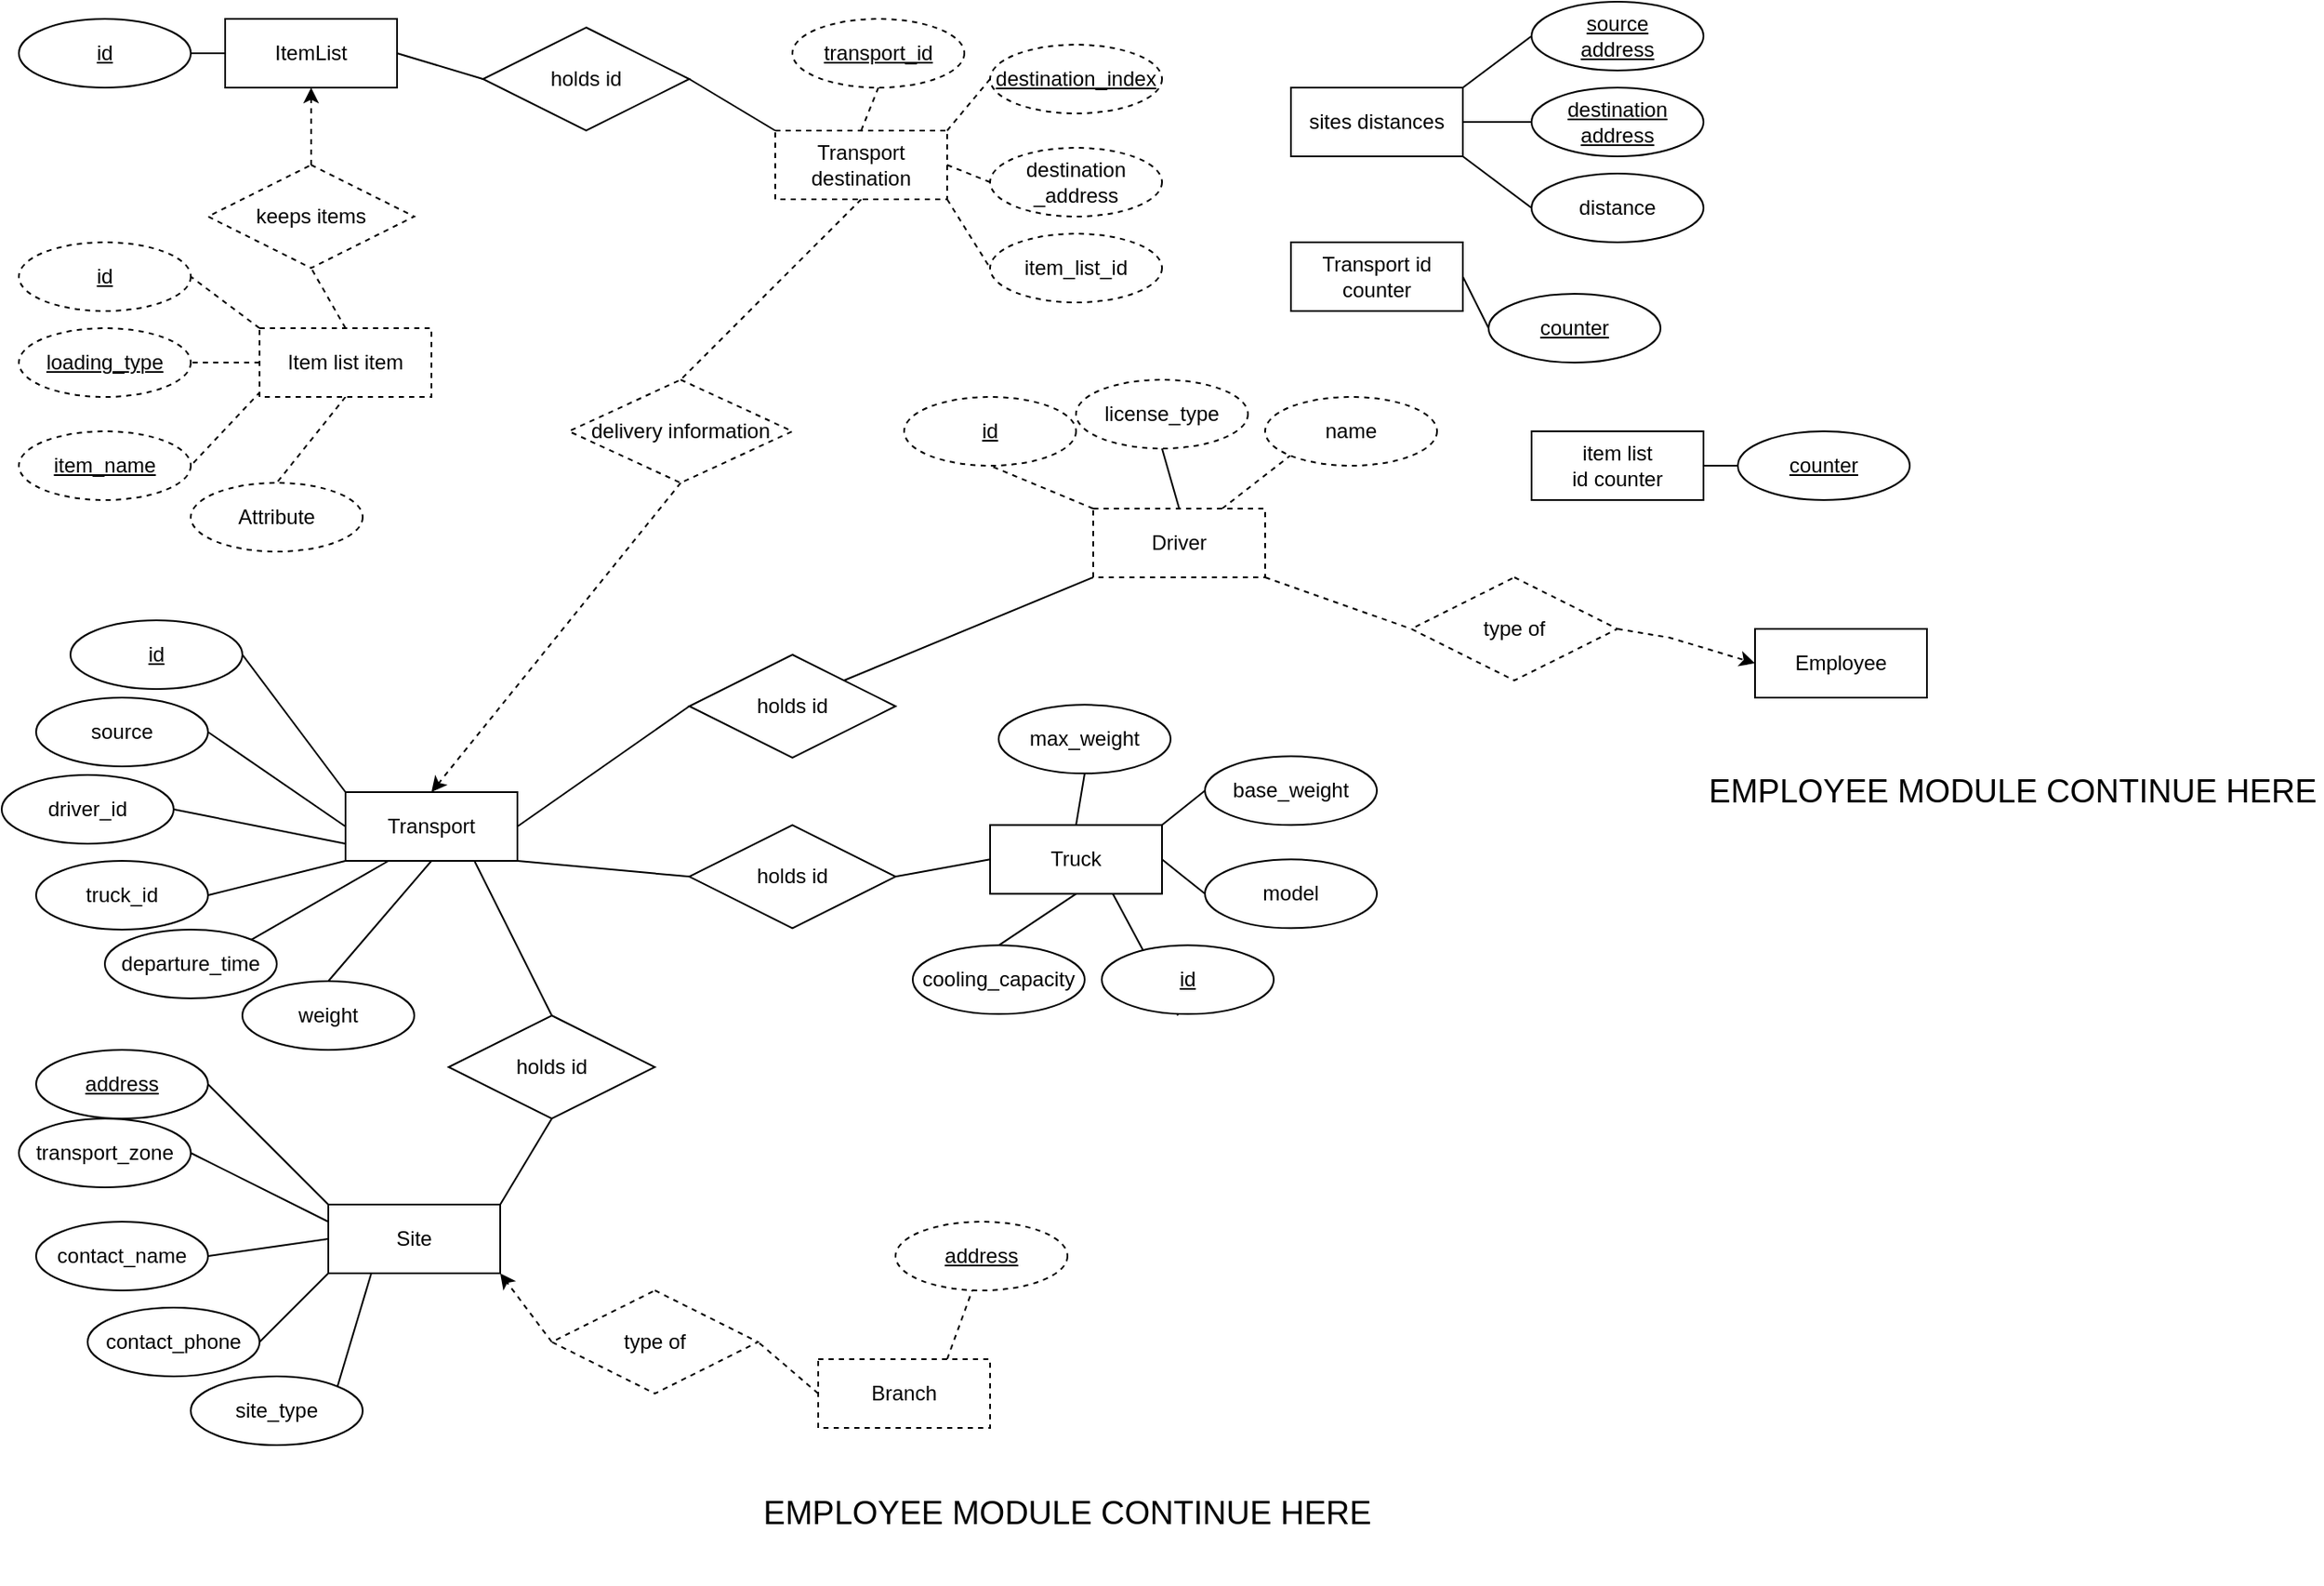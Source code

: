 <mxfile version="21.1.2" type="device">
  <diagram id="R2lEEEUBdFMjLlhIrx00" name="Page-1">
    <mxGraphModel dx="1219" dy="722" grid="1" gridSize="10" guides="1" tooltips="1" connect="1" arrows="1" fold="1" page="1" pageScale="1" pageWidth="850" pageHeight="1100" math="0" shadow="0" extFonts="Permanent Marker^https://fonts.googleapis.com/css?family=Permanent+Marker">
      <root>
        <mxCell id="0" />
        <mxCell id="1" parent="0" />
        <mxCell id="_UK4-lh9YkA2kkaVZ_zC-9" style="rounded=0;orthogonalLoop=1;jettySize=auto;html=1;exitX=0;exitY=0.5;exitDx=0;exitDy=0;entryX=1;entryY=0.5;entryDx=0;entryDy=0;endArrow=none;endFill=0;" edge="1" parent="1" source="_UK4-lh9YkA2kkaVZ_zC-3" target="_UK4-lh9YkA2kkaVZ_zC-17">
          <mxGeometry relative="1" as="geometry">
            <mxPoint x="160" y="740" as="targetPoint" />
          </mxGeometry>
        </mxCell>
        <mxCell id="_UK4-lh9YkA2kkaVZ_zC-10" style="rounded=0;orthogonalLoop=1;jettySize=auto;html=1;exitX=0;exitY=0.25;exitDx=0;exitDy=0;entryX=1;entryY=0.5;entryDx=0;entryDy=0;endArrow=none;endFill=0;" edge="1" parent="1" source="_UK4-lh9YkA2kkaVZ_zC-3" target="_UK4-lh9YkA2kkaVZ_zC-16">
          <mxGeometry relative="1" as="geometry">
            <mxPoint x="120" y="700" as="targetPoint" />
          </mxGeometry>
        </mxCell>
        <mxCell id="_UK4-lh9YkA2kkaVZ_zC-11" style="rounded=0;orthogonalLoop=1;jettySize=auto;html=1;exitX=0;exitY=0;exitDx=0;exitDy=0;entryX=1;entryY=0.5;entryDx=0;entryDy=0;endArrow=none;endFill=0;" edge="1" parent="1" source="_UK4-lh9YkA2kkaVZ_zC-3" target="_UK4-lh9YkA2kkaVZ_zC-15">
          <mxGeometry relative="1" as="geometry">
            <mxPoint x="160" y="640" as="targetPoint" />
          </mxGeometry>
        </mxCell>
        <mxCell id="_UK4-lh9YkA2kkaVZ_zC-14" style="rounded=0;orthogonalLoop=1;jettySize=auto;html=1;exitX=0.25;exitY=1;exitDx=0;exitDy=0;entryX=1;entryY=0;entryDx=0;entryDy=0;endArrow=none;endFill=0;" edge="1" parent="1" source="_UK4-lh9YkA2kkaVZ_zC-3" target="_UK4-lh9YkA2kkaVZ_zC-19">
          <mxGeometry relative="1" as="geometry">
            <mxPoint x="160" y="840" as="targetPoint" />
          </mxGeometry>
        </mxCell>
        <mxCell id="_UK4-lh9YkA2kkaVZ_zC-3" value="Site" style="whiteSpace=wrap;html=1;align=center;" vertex="1" parent="1">
          <mxGeometry x="200" y="720" width="100" height="40" as="geometry" />
        </mxCell>
        <mxCell id="_UK4-lh9YkA2kkaVZ_zC-8" value="" style="endArrow=none;html=1;rounded=0;entryX=1;entryY=0.5;entryDx=0;entryDy=0;exitX=0;exitY=1;exitDx=0;exitDy=0;endFill=0;" edge="1" parent="1" source="_UK4-lh9YkA2kkaVZ_zC-3" target="_UK4-lh9YkA2kkaVZ_zC-18">
          <mxGeometry width="50" height="50" relative="1" as="geometry">
            <mxPoint x="280" y="720" as="sourcePoint" />
            <mxPoint x="160" y="790" as="targetPoint" />
          </mxGeometry>
        </mxCell>
        <mxCell id="_UK4-lh9YkA2kkaVZ_zC-15" value="address" style="ellipse;whiteSpace=wrap;html=1;align=center;fontStyle=4;" vertex="1" parent="1">
          <mxGeometry x="30" y="630" width="100" height="40" as="geometry" />
        </mxCell>
        <mxCell id="_UK4-lh9YkA2kkaVZ_zC-16" value="transport_zone" style="ellipse;whiteSpace=wrap;html=1;align=center;" vertex="1" parent="1">
          <mxGeometry x="20" y="670" width="100" height="40" as="geometry" />
        </mxCell>
        <mxCell id="_UK4-lh9YkA2kkaVZ_zC-17" value="contact_name" style="ellipse;whiteSpace=wrap;html=1;align=center;" vertex="1" parent="1">
          <mxGeometry x="30" y="730" width="100" height="40" as="geometry" />
        </mxCell>
        <mxCell id="_UK4-lh9YkA2kkaVZ_zC-18" value="contact_phone" style="ellipse;whiteSpace=wrap;html=1;align=center;" vertex="1" parent="1">
          <mxGeometry x="60" y="780" width="100" height="40" as="geometry" />
        </mxCell>
        <mxCell id="_UK4-lh9YkA2kkaVZ_zC-19" value="site_type" style="ellipse;whiteSpace=wrap;html=1;align=center;" vertex="1" parent="1">
          <mxGeometry x="120" y="820" width="100" height="40" as="geometry" />
        </mxCell>
        <mxCell id="_UK4-lh9YkA2kkaVZ_zC-23" style="rounded=0;orthogonalLoop=1;jettySize=auto;html=1;exitX=0.5;exitY=0;exitDx=0;exitDy=0;entryX=0.443;entryY=1.021;entryDx=0;entryDy=0;endArrow=none;endFill=0;entryPerimeter=0;" edge="1" parent="1" source="_UK4-lh9YkA2kkaVZ_zC-20" target="_UK4-lh9YkA2kkaVZ_zC-22">
          <mxGeometry relative="1" as="geometry" />
        </mxCell>
        <mxCell id="_UK4-lh9YkA2kkaVZ_zC-24" style="rounded=0;orthogonalLoop=1;jettySize=auto;html=1;exitX=1;exitY=0.5;exitDx=0;exitDy=0;entryX=0;entryY=0.5;entryDx=0;entryDy=0;endArrow=none;endFill=0;" edge="1" parent="1" source="_UK4-lh9YkA2kkaVZ_zC-20" target="_UK4-lh9YkA2kkaVZ_zC-21">
          <mxGeometry relative="1" as="geometry" />
        </mxCell>
        <mxCell id="_UK4-lh9YkA2kkaVZ_zC-26" style="rounded=0;orthogonalLoop=1;jettySize=auto;html=1;exitX=1;exitY=0;exitDx=0;exitDy=0;entryX=0;entryY=0.5;entryDx=0;entryDy=0;endArrow=none;endFill=0;" edge="1" parent="1" source="_UK4-lh9YkA2kkaVZ_zC-20" target="_UK4-lh9YkA2kkaVZ_zC-25">
          <mxGeometry relative="1" as="geometry" />
        </mxCell>
        <mxCell id="_UK4-lh9YkA2kkaVZ_zC-30" style="rounded=0;orthogonalLoop=1;jettySize=auto;html=1;exitX=0.5;exitY=0;exitDx=0;exitDy=0;entryX=0.5;entryY=1;entryDx=0;entryDy=0;endArrow=none;endFill=0;" edge="1" parent="1" source="_UK4-lh9YkA2kkaVZ_zC-20" target="_UK4-lh9YkA2kkaVZ_zC-27">
          <mxGeometry relative="1" as="geometry" />
        </mxCell>
        <mxCell id="_UK4-lh9YkA2kkaVZ_zC-31" style="rounded=0;orthogonalLoop=1;jettySize=auto;html=1;exitX=0.5;exitY=1;exitDx=0;exitDy=0;entryX=0.5;entryY=0;entryDx=0;entryDy=0;endArrow=none;endFill=0;" edge="1" parent="1" source="_UK4-lh9YkA2kkaVZ_zC-20" target="_UK4-lh9YkA2kkaVZ_zC-29">
          <mxGeometry relative="1" as="geometry" />
        </mxCell>
        <mxCell id="_UK4-lh9YkA2kkaVZ_zC-20" value="Truck" style="whiteSpace=wrap;html=1;align=center;" vertex="1" parent="1">
          <mxGeometry x="585" y="499.16" width="100" height="40" as="geometry" />
        </mxCell>
        <mxCell id="_UK4-lh9YkA2kkaVZ_zC-21" value="model" style="ellipse;whiteSpace=wrap;html=1;align=center;" vertex="1" parent="1">
          <mxGeometry x="710" y="519.16" width="100" height="40" as="geometry" />
        </mxCell>
        <mxCell id="_UK4-lh9YkA2kkaVZ_zC-22" value="id" style="ellipse;whiteSpace=wrap;html=1;align=center;fontStyle=4;" vertex="1" parent="1">
          <mxGeometry x="650" y="569.16" width="100" height="40" as="geometry" />
        </mxCell>
        <mxCell id="_UK4-lh9YkA2kkaVZ_zC-25" value="base_weight" style="ellipse;whiteSpace=wrap;html=1;align=center;" vertex="1" parent="1">
          <mxGeometry x="710" y="459.16" width="100" height="40" as="geometry" />
        </mxCell>
        <mxCell id="_UK4-lh9YkA2kkaVZ_zC-27" value="max_weight" style="ellipse;whiteSpace=wrap;html=1;align=center;" vertex="1" parent="1">
          <mxGeometry x="590" y="429.16" width="100" height="40" as="geometry" />
        </mxCell>
        <mxCell id="_UK4-lh9YkA2kkaVZ_zC-29" value="cooling_capacity" style="ellipse;whiteSpace=wrap;html=1;align=center;" vertex="1" parent="1">
          <mxGeometry x="540" y="569.16" width="100" height="40" as="geometry" />
        </mxCell>
        <mxCell id="_UK4-lh9YkA2kkaVZ_zC-34" style="rounded=0;orthogonalLoop=1;jettySize=auto;html=1;exitX=0;exitY=0.5;exitDx=0;exitDy=0;entryX=1;entryY=0.5;entryDx=0;entryDy=0;endArrow=none;endFill=0;" edge="1" parent="1" source="_UK4-lh9YkA2kkaVZ_zC-32" target="_UK4-lh9YkA2kkaVZ_zC-33">
          <mxGeometry relative="1" as="geometry" />
        </mxCell>
        <mxCell id="_UK4-lh9YkA2kkaVZ_zC-32" value="ItemList" style="whiteSpace=wrap;html=1;align=center;" vertex="1" parent="1">
          <mxGeometry x="140" y="30" width="100" height="40" as="geometry" />
        </mxCell>
        <mxCell id="_UK4-lh9YkA2kkaVZ_zC-33" value="id" style="ellipse;whiteSpace=wrap;html=1;align=center;fontStyle=4;" vertex="1" parent="1">
          <mxGeometry x="20" y="30" width="100" height="40" as="geometry" />
        </mxCell>
        <mxCell id="_UK4-lh9YkA2kkaVZ_zC-39" style="rounded=0;orthogonalLoop=1;jettySize=auto;html=1;exitX=0.5;exitY=0;exitDx=0;exitDy=0;entryX=0.5;entryY=1;entryDx=0;entryDy=0;dashed=1;" edge="1" parent="1" source="_UK4-lh9YkA2kkaVZ_zC-38" target="_UK4-lh9YkA2kkaVZ_zC-32">
          <mxGeometry relative="1" as="geometry" />
        </mxCell>
        <mxCell id="_UK4-lh9YkA2kkaVZ_zC-70" style="rounded=0;orthogonalLoop=1;jettySize=auto;html=1;exitX=0;exitY=0;exitDx=0;exitDy=0;entryX=1;entryY=0.5;entryDx=0;entryDy=0;dashed=1;endArrow=none;endFill=0;" edge="1" parent="1" source="_UK4-lh9YkA2kkaVZ_zC-40" target="_UK4-lh9YkA2kkaVZ_zC-43">
          <mxGeometry relative="1" as="geometry" />
        </mxCell>
        <mxCell id="_UK4-lh9YkA2kkaVZ_zC-38" value="keeps items" style="shape=rhombus;perimeter=rhombusPerimeter;whiteSpace=wrap;html=1;align=center;dashed=1;" vertex="1" parent="1">
          <mxGeometry x="130" y="115" width="120" height="60" as="geometry" />
        </mxCell>
        <mxCell id="_UK4-lh9YkA2kkaVZ_zC-41" style="rounded=0;orthogonalLoop=1;jettySize=auto;html=1;exitX=0.5;exitY=0;exitDx=0;exitDy=0;endArrow=none;endFill=0;dashed=1;entryX=0.5;entryY=1;entryDx=0;entryDy=0;" edge="1" parent="1" source="_UK4-lh9YkA2kkaVZ_zC-40" target="_UK4-lh9YkA2kkaVZ_zC-38">
          <mxGeometry relative="1" as="geometry">
            <mxPoint x="210" y="135" as="targetPoint" />
          </mxGeometry>
        </mxCell>
        <mxCell id="_UK4-lh9YkA2kkaVZ_zC-47" style="rounded=0;orthogonalLoop=1;jettySize=auto;html=1;exitX=0;exitY=0.5;exitDx=0;exitDy=0;entryX=1;entryY=0.5;entryDx=0;entryDy=0;dashed=1;endArrow=none;endFill=0;" edge="1" parent="1" source="_UK4-lh9YkA2kkaVZ_zC-40" target="_UK4-lh9YkA2kkaVZ_zC-44">
          <mxGeometry relative="1" as="geometry" />
        </mxCell>
        <mxCell id="_UK4-lh9YkA2kkaVZ_zC-48" style="rounded=0;orthogonalLoop=1;jettySize=auto;html=1;exitX=0.006;exitY=0.921;exitDx=0;exitDy=0;entryX=1;entryY=0.5;entryDx=0;entryDy=0;dashed=1;endArrow=none;endFill=0;exitPerimeter=0;" edge="1" parent="1" source="_UK4-lh9YkA2kkaVZ_zC-40" target="_UK4-lh9YkA2kkaVZ_zC-45">
          <mxGeometry relative="1" as="geometry" />
        </mxCell>
        <mxCell id="_UK4-lh9YkA2kkaVZ_zC-50" style="rounded=0;orthogonalLoop=1;jettySize=auto;html=1;exitX=0.5;exitY=1;exitDx=0;exitDy=0;entryX=0.5;entryY=0;entryDx=0;entryDy=0;dashed=1;endArrow=none;endFill=0;" edge="1" parent="1" source="_UK4-lh9YkA2kkaVZ_zC-40" target="_UK4-lh9YkA2kkaVZ_zC-49">
          <mxGeometry relative="1" as="geometry" />
        </mxCell>
        <mxCell id="_UK4-lh9YkA2kkaVZ_zC-40" value="Item list item" style="whiteSpace=wrap;html=1;align=center;dashed=1;" vertex="1" parent="1">
          <mxGeometry x="160" y="210" width="100" height="40" as="geometry" />
        </mxCell>
        <mxCell id="_UK4-lh9YkA2kkaVZ_zC-43" value="id" style="ellipse;whiteSpace=wrap;html=1;align=center;fontStyle=4;dashed=1;" vertex="1" parent="1">
          <mxGeometry x="20" y="160" width="100" height="40" as="geometry" />
        </mxCell>
        <mxCell id="_UK4-lh9YkA2kkaVZ_zC-44" value="loading_type" style="ellipse;whiteSpace=wrap;html=1;align=center;fontStyle=4;dashed=1;" vertex="1" parent="1">
          <mxGeometry x="20" y="210" width="100" height="40" as="geometry" />
        </mxCell>
        <mxCell id="_UK4-lh9YkA2kkaVZ_zC-45" value="item_name" style="ellipse;whiteSpace=wrap;html=1;align=center;fontStyle=4;dashed=1;" vertex="1" parent="1">
          <mxGeometry x="20" y="270" width="100" height="40" as="geometry" />
        </mxCell>
        <mxCell id="_UK4-lh9YkA2kkaVZ_zC-49" value="Attribute" style="ellipse;whiteSpace=wrap;html=1;align=center;dashed=1;" vertex="1" parent="1">
          <mxGeometry x="120" y="300" width="100" height="40" as="geometry" />
        </mxCell>
        <mxCell id="_UK4-lh9YkA2kkaVZ_zC-54" style="rounded=0;orthogonalLoop=1;jettySize=auto;html=1;exitX=0;exitY=0;exitDx=0;exitDy=0;entryX=0.5;entryY=1;entryDx=0;entryDy=0;endArrow=none;endFill=0;dashed=1;" edge="1" parent="1" source="_UK4-lh9YkA2kkaVZ_zC-51" target="_UK4-lh9YkA2kkaVZ_zC-53">
          <mxGeometry relative="1" as="geometry" />
        </mxCell>
        <mxCell id="_UK4-lh9YkA2kkaVZ_zC-59" style="rounded=0;orthogonalLoop=1;jettySize=auto;html=1;exitX=0.5;exitY=0;exitDx=0;exitDy=0;entryX=0.5;entryY=1;entryDx=0;entryDy=0;endArrow=none;endFill=0;" edge="1" parent="1" source="_UK4-lh9YkA2kkaVZ_zC-51" target="_UK4-lh9YkA2kkaVZ_zC-57">
          <mxGeometry relative="1" as="geometry" />
        </mxCell>
        <mxCell id="_UK4-lh9YkA2kkaVZ_zC-60" style="rounded=0;orthogonalLoop=1;jettySize=auto;html=1;exitX=0.75;exitY=0;exitDx=0;exitDy=0;entryX=0;entryY=1;entryDx=0;entryDy=0;dashed=1;endArrow=none;endFill=0;" edge="1" parent="1" source="_UK4-lh9YkA2kkaVZ_zC-51" target="_UK4-lh9YkA2kkaVZ_zC-58">
          <mxGeometry relative="1" as="geometry" />
        </mxCell>
        <mxCell id="_UK4-lh9YkA2kkaVZ_zC-140" style="rounded=0;orthogonalLoop=1;jettySize=auto;html=1;exitX=1;exitY=1;exitDx=0;exitDy=0;entryX=0;entryY=0.5;entryDx=0;entryDy=0;endArrow=none;endFill=0;dashed=1;" edge="1" parent="1" source="_UK4-lh9YkA2kkaVZ_zC-51" target="_UK4-lh9YkA2kkaVZ_zC-139">
          <mxGeometry relative="1" as="geometry" />
        </mxCell>
        <mxCell id="_UK4-lh9YkA2kkaVZ_zC-51" value="Driver" style="whiteSpace=wrap;html=1;align=center;dashed=1;" vertex="1" parent="1">
          <mxGeometry x="645" y="315" width="100" height="40" as="geometry" />
        </mxCell>
        <mxCell id="_UK4-lh9YkA2kkaVZ_zC-53" value="id" style="ellipse;whiteSpace=wrap;html=1;align=center;fontStyle=4;dashed=1;" vertex="1" parent="1">
          <mxGeometry x="535" y="250" width="100" height="40" as="geometry" />
        </mxCell>
        <mxCell id="_UK4-lh9YkA2kkaVZ_zC-57" value="license_type" style="ellipse;whiteSpace=wrap;html=1;align=center;dashed=1;" vertex="1" parent="1">
          <mxGeometry x="635" y="240" width="100" height="40" as="geometry" />
        </mxCell>
        <mxCell id="_UK4-lh9YkA2kkaVZ_zC-58" value="name" style="ellipse;whiteSpace=wrap;html=1;align=center;dashed=1;" vertex="1" parent="1">
          <mxGeometry x="745" y="250" width="100" height="40" as="geometry" />
        </mxCell>
        <mxCell id="_UK4-lh9YkA2kkaVZ_zC-63" style="rounded=0;orthogonalLoop=1;jettySize=auto;html=1;exitX=1;exitY=0.5;exitDx=0;exitDy=0;entryX=0;entryY=0.5;entryDx=0;entryDy=0;endArrow=none;endFill=0;" edge="1" parent="1" source="_UK4-lh9YkA2kkaVZ_zC-61" target="_UK4-lh9YkA2kkaVZ_zC-62">
          <mxGeometry relative="1" as="geometry" />
        </mxCell>
        <mxCell id="_UK4-lh9YkA2kkaVZ_zC-61" value="Transport id counter" style="whiteSpace=wrap;html=1;align=center;" vertex="1" parent="1">
          <mxGeometry x="760" y="160" width="100" height="40" as="geometry" />
        </mxCell>
        <mxCell id="_UK4-lh9YkA2kkaVZ_zC-62" value="counter" style="ellipse;whiteSpace=wrap;html=1;align=center;fontStyle=4;" vertex="1" parent="1">
          <mxGeometry x="875" y="190" width="100" height="40" as="geometry" />
        </mxCell>
        <mxCell id="_UK4-lh9YkA2kkaVZ_zC-72" style="rounded=0;orthogonalLoop=1;jettySize=auto;html=1;exitX=1;exitY=1;exitDx=0;exitDy=0;entryX=0;entryY=0.5;entryDx=0;entryDy=0;endArrow=none;endFill=0;dashed=1;" edge="1" parent="1" source="_UK4-lh9YkA2kkaVZ_zC-64" target="_UK4-lh9YkA2kkaVZ_zC-69">
          <mxGeometry relative="1" as="geometry" />
        </mxCell>
        <mxCell id="_UK4-lh9YkA2kkaVZ_zC-73" style="rounded=0;orthogonalLoop=1;jettySize=auto;html=1;exitX=1;exitY=0.5;exitDx=0;exitDy=0;entryX=0;entryY=0.5;entryDx=0;entryDy=0;endArrow=none;endFill=0;dashed=1;" edge="1" parent="1" source="_UK4-lh9YkA2kkaVZ_zC-64" target="_UK4-lh9YkA2kkaVZ_zC-68">
          <mxGeometry relative="1" as="geometry" />
        </mxCell>
        <mxCell id="_UK4-lh9YkA2kkaVZ_zC-74" style="rounded=0;orthogonalLoop=1;jettySize=auto;html=1;exitX=1;exitY=0;exitDx=0;exitDy=0;entryX=0;entryY=0.5;entryDx=0;entryDy=0;endArrow=none;endFill=0;dashed=1;" edge="1" parent="1" source="_UK4-lh9YkA2kkaVZ_zC-64" target="_UK4-lh9YkA2kkaVZ_zC-66">
          <mxGeometry relative="1" as="geometry" />
        </mxCell>
        <mxCell id="_UK4-lh9YkA2kkaVZ_zC-90" style="rounded=0;orthogonalLoop=1;jettySize=auto;html=1;exitX=0.5;exitY=1;exitDx=0;exitDy=0;entryX=0.5;entryY=0;entryDx=0;entryDy=0;endArrow=none;endFill=0;dashed=1;" edge="1" parent="1" source="_UK4-lh9YkA2kkaVZ_zC-64" target="_UK4-lh9YkA2kkaVZ_zC-87">
          <mxGeometry relative="1" as="geometry" />
        </mxCell>
        <mxCell id="_UK4-lh9YkA2kkaVZ_zC-128" style="rounded=0;orthogonalLoop=1;jettySize=auto;html=1;exitX=0;exitY=0;exitDx=0;exitDy=0;entryX=1;entryY=0.5;entryDx=0;entryDy=0;endArrow=none;endFill=0;" edge="1" parent="1" source="_UK4-lh9YkA2kkaVZ_zC-64" target="_UK4-lh9YkA2kkaVZ_zC-125">
          <mxGeometry relative="1" as="geometry" />
        </mxCell>
        <mxCell id="_UK4-lh9YkA2kkaVZ_zC-64" value="Transport destination" style="whiteSpace=wrap;html=1;align=center;dashed=1;" vertex="1" parent="1">
          <mxGeometry x="460" y="95" width="100" height="40" as="geometry" />
        </mxCell>
        <mxCell id="_UK4-lh9YkA2kkaVZ_zC-65" value="transport_id" style="ellipse;whiteSpace=wrap;html=1;align=center;fontStyle=4;dashed=1;" vertex="1" parent="1">
          <mxGeometry x="470" y="30" width="100" height="40" as="geometry" />
        </mxCell>
        <mxCell id="_UK4-lh9YkA2kkaVZ_zC-66" value="destination_index" style="ellipse;whiteSpace=wrap;html=1;align=center;fontStyle=4;dashed=1;" vertex="1" parent="1">
          <mxGeometry x="585" y="45" width="100" height="40" as="geometry" />
        </mxCell>
        <mxCell id="_UK4-lh9YkA2kkaVZ_zC-68" value="destination _address" style="ellipse;whiteSpace=wrap;html=1;align=center;dashed=1;" vertex="1" parent="1">
          <mxGeometry x="585" y="105" width="100" height="40" as="geometry" />
        </mxCell>
        <mxCell id="_UK4-lh9YkA2kkaVZ_zC-69" value="item_list_id" style="ellipse;whiteSpace=wrap;html=1;align=center;dashed=1;" vertex="1" parent="1">
          <mxGeometry x="585" y="155" width="100" height="40" as="geometry" />
        </mxCell>
        <mxCell id="_UK4-lh9YkA2kkaVZ_zC-80" style="rounded=0;orthogonalLoop=1;jettySize=auto;html=1;exitX=1;exitY=0;exitDx=0;exitDy=0;entryX=0;entryY=0.5;entryDx=0;entryDy=0;endArrow=none;endFill=0;" edge="1" parent="1" source="_UK4-lh9YkA2kkaVZ_zC-76" target="_UK4-lh9YkA2kkaVZ_zC-77">
          <mxGeometry relative="1" as="geometry" />
        </mxCell>
        <mxCell id="_UK4-lh9YkA2kkaVZ_zC-81" style="rounded=0;orthogonalLoop=1;jettySize=auto;html=1;exitX=1;exitY=0.5;exitDx=0;exitDy=0;entryX=0;entryY=0.5;entryDx=0;entryDy=0;endArrow=none;endFill=0;" edge="1" parent="1" source="_UK4-lh9YkA2kkaVZ_zC-76" target="_UK4-lh9YkA2kkaVZ_zC-78">
          <mxGeometry relative="1" as="geometry" />
        </mxCell>
        <mxCell id="_UK4-lh9YkA2kkaVZ_zC-82" style="rounded=0;orthogonalLoop=1;jettySize=auto;html=1;exitX=1;exitY=1;exitDx=0;exitDy=0;entryX=0;entryY=0.5;entryDx=0;entryDy=0;endArrow=none;endFill=0;" edge="1" parent="1" source="_UK4-lh9YkA2kkaVZ_zC-76" target="_UK4-lh9YkA2kkaVZ_zC-79">
          <mxGeometry relative="1" as="geometry" />
        </mxCell>
        <mxCell id="_UK4-lh9YkA2kkaVZ_zC-76" value="sites distances" style="whiteSpace=wrap;html=1;align=center;" vertex="1" parent="1">
          <mxGeometry x="760" y="70" width="100" height="40" as="geometry" />
        </mxCell>
        <mxCell id="_UK4-lh9YkA2kkaVZ_zC-77" value="source&lt;br&gt;address" style="ellipse;whiteSpace=wrap;html=1;align=center;fontStyle=4;" vertex="1" parent="1">
          <mxGeometry x="900" y="20" width="100" height="40" as="geometry" />
        </mxCell>
        <mxCell id="_UK4-lh9YkA2kkaVZ_zC-78" value="destination&lt;br&gt;address" style="ellipse;whiteSpace=wrap;html=1;align=center;fontStyle=4;" vertex="1" parent="1">
          <mxGeometry x="900" y="70" width="100" height="40" as="geometry" />
        </mxCell>
        <mxCell id="_UK4-lh9YkA2kkaVZ_zC-79" value="distance" style="ellipse;whiteSpace=wrap;html=1;align=center;" vertex="1" parent="1">
          <mxGeometry x="900" y="120" width="100" height="40" as="geometry" />
        </mxCell>
        <mxCell id="_UK4-lh9YkA2kkaVZ_zC-85" style="rounded=0;orthogonalLoop=1;jettySize=auto;html=1;exitX=0;exitY=0;exitDx=0;exitDy=0;entryX=1;entryY=0.5;entryDx=0;entryDy=0;endArrow=none;endFill=0;" edge="1" parent="1" source="_UK4-lh9YkA2kkaVZ_zC-83" target="_UK4-lh9YkA2kkaVZ_zC-84">
          <mxGeometry relative="1" as="geometry" />
        </mxCell>
        <mxCell id="_UK4-lh9YkA2kkaVZ_zC-96" style="rounded=0;orthogonalLoop=1;jettySize=auto;html=1;exitX=0.5;exitY=1;exitDx=0;exitDy=0;entryX=0.5;entryY=0;entryDx=0;entryDy=0;endArrow=none;endFill=0;" edge="1" parent="1" source="_UK4-lh9YkA2kkaVZ_zC-83" target="_UK4-lh9YkA2kkaVZ_zC-95">
          <mxGeometry relative="1" as="geometry" />
        </mxCell>
        <mxCell id="_UK4-lh9YkA2kkaVZ_zC-98" style="rounded=0;orthogonalLoop=1;jettySize=auto;html=1;exitX=0.25;exitY=1;exitDx=0;exitDy=0;entryX=1;entryY=0;entryDx=0;entryDy=0;endArrow=none;endFill=0;" edge="1" parent="1" source="_UK4-lh9YkA2kkaVZ_zC-83" target="_UK4-lh9YkA2kkaVZ_zC-94">
          <mxGeometry relative="1" as="geometry" />
        </mxCell>
        <mxCell id="_UK4-lh9YkA2kkaVZ_zC-99" style="rounded=0;orthogonalLoop=1;jettySize=auto;html=1;exitX=0;exitY=1;exitDx=0;exitDy=0;entryX=1;entryY=0.5;entryDx=0;entryDy=0;endArrow=none;endFill=0;" edge="1" parent="1" source="_UK4-lh9YkA2kkaVZ_zC-83" target="_UK4-lh9YkA2kkaVZ_zC-93">
          <mxGeometry relative="1" as="geometry" />
        </mxCell>
        <mxCell id="_UK4-lh9YkA2kkaVZ_zC-100" style="rounded=0;orthogonalLoop=1;jettySize=auto;html=1;exitX=0;exitY=0.75;exitDx=0;exitDy=0;entryX=1;entryY=0.5;entryDx=0;entryDy=0;endArrow=none;endFill=0;" edge="1" parent="1" source="_UK4-lh9YkA2kkaVZ_zC-83" target="_UK4-lh9YkA2kkaVZ_zC-92">
          <mxGeometry relative="1" as="geometry">
            <mxPoint x="120" y="490" as="targetPoint" />
            <Array as="points" />
          </mxGeometry>
        </mxCell>
        <mxCell id="_UK4-lh9YkA2kkaVZ_zC-101" style="rounded=0;orthogonalLoop=1;jettySize=auto;html=1;exitX=0;exitY=0.5;exitDx=0;exitDy=0;entryX=1;entryY=0.5;entryDx=0;entryDy=0;endArrow=none;endFill=0;" edge="1" parent="1" source="_UK4-lh9YkA2kkaVZ_zC-83" target="_UK4-lh9YkA2kkaVZ_zC-86">
          <mxGeometry relative="1" as="geometry" />
        </mxCell>
        <mxCell id="_UK4-lh9YkA2kkaVZ_zC-104" style="rounded=0;orthogonalLoop=1;jettySize=auto;html=1;exitX=0.75;exitY=1;exitDx=0;exitDy=0;entryX=0.5;entryY=0;entryDx=0;entryDy=0;endArrow=none;endFill=0;" edge="1" parent="1" source="_UK4-lh9YkA2kkaVZ_zC-83" target="_UK4-lh9YkA2kkaVZ_zC-103">
          <mxGeometry relative="1" as="geometry" />
        </mxCell>
        <mxCell id="_UK4-lh9YkA2kkaVZ_zC-123" style="rounded=0;orthogonalLoop=1;jettySize=auto;html=1;exitX=1;exitY=1;exitDx=0;exitDy=0;entryX=0;entryY=0.5;entryDx=0;entryDy=0;endArrow=none;endFill=0;" edge="1" parent="1" source="_UK4-lh9YkA2kkaVZ_zC-83" target="_UK4-lh9YkA2kkaVZ_zC-122">
          <mxGeometry relative="1" as="geometry" />
        </mxCell>
        <mxCell id="_UK4-lh9YkA2kkaVZ_zC-83" value="Transport" style="whiteSpace=wrap;html=1;align=center;" vertex="1" parent="1">
          <mxGeometry x="210" y="480" width="100" height="40" as="geometry" />
        </mxCell>
        <mxCell id="_UK4-lh9YkA2kkaVZ_zC-84" value="id" style="ellipse;whiteSpace=wrap;html=1;align=center;fontStyle=4;" vertex="1" parent="1">
          <mxGeometry x="50" y="380" width="100" height="40" as="geometry" />
        </mxCell>
        <mxCell id="_UK4-lh9YkA2kkaVZ_zC-86" value="source" style="ellipse;whiteSpace=wrap;html=1;align=center;" vertex="1" parent="1">
          <mxGeometry x="30" y="425" width="100" height="40" as="geometry" />
        </mxCell>
        <mxCell id="_UK4-lh9YkA2kkaVZ_zC-88" style="rounded=0;orthogonalLoop=1;jettySize=auto;html=1;exitX=0.5;exitY=0;exitDx=0;exitDy=0;entryX=0.5;entryY=1;entryDx=0;entryDy=0;endArrow=none;endFill=0;dashed=1;" edge="1" parent="1" source="_UK4-lh9YkA2kkaVZ_zC-64" target="_UK4-lh9YkA2kkaVZ_zC-65">
          <mxGeometry relative="1" as="geometry" />
        </mxCell>
        <mxCell id="_UK4-lh9YkA2kkaVZ_zC-89" style="rounded=0;orthogonalLoop=1;jettySize=auto;html=1;exitX=0.5;exitY=1;exitDx=0;exitDy=0;entryX=0.5;entryY=0;entryDx=0;entryDy=0;dashed=1;" edge="1" parent="1" source="_UK4-lh9YkA2kkaVZ_zC-87" target="_UK4-lh9YkA2kkaVZ_zC-83">
          <mxGeometry relative="1" as="geometry" />
        </mxCell>
        <mxCell id="_UK4-lh9YkA2kkaVZ_zC-87" value="delivery information" style="shape=rhombus;perimeter=rhombusPerimeter;whiteSpace=wrap;html=1;align=center;dashed=1;" vertex="1" parent="1">
          <mxGeometry x="340" y="240" width="130" height="60" as="geometry" />
        </mxCell>
        <mxCell id="_UK4-lh9YkA2kkaVZ_zC-92" value="driver_id" style="ellipse;whiteSpace=wrap;html=1;align=center;" vertex="1" parent="1">
          <mxGeometry x="10" y="470" width="100" height="40" as="geometry" />
        </mxCell>
        <mxCell id="_UK4-lh9YkA2kkaVZ_zC-93" value="truck_id" style="ellipse;whiteSpace=wrap;html=1;align=center;" vertex="1" parent="1">
          <mxGeometry x="30" y="520" width="100" height="40" as="geometry" />
        </mxCell>
        <mxCell id="_UK4-lh9YkA2kkaVZ_zC-94" value="departure_time" style="ellipse;whiteSpace=wrap;html=1;align=center;" vertex="1" parent="1">
          <mxGeometry x="70" y="560" width="100" height="40" as="geometry" />
        </mxCell>
        <mxCell id="_UK4-lh9YkA2kkaVZ_zC-95" value="weight" style="ellipse;whiteSpace=wrap;html=1;align=center;" vertex="1" parent="1">
          <mxGeometry x="150" y="590" width="100" height="40" as="geometry" />
        </mxCell>
        <mxCell id="_UK4-lh9YkA2kkaVZ_zC-105" style="rounded=0;orthogonalLoop=1;jettySize=auto;html=1;exitX=0.5;exitY=1;exitDx=0;exitDy=0;entryX=1;entryY=0;entryDx=0;entryDy=0;endArrow=none;endFill=0;" edge="1" parent="1" source="_UK4-lh9YkA2kkaVZ_zC-103" target="_UK4-lh9YkA2kkaVZ_zC-3">
          <mxGeometry relative="1" as="geometry" />
        </mxCell>
        <mxCell id="_UK4-lh9YkA2kkaVZ_zC-103" value="holds id" style="shape=rhombus;perimeter=rhombusPerimeter;whiteSpace=wrap;html=1;align=center;" vertex="1" parent="1">
          <mxGeometry x="270" y="610" width="120" height="60" as="geometry" />
        </mxCell>
        <mxCell id="_UK4-lh9YkA2kkaVZ_zC-107" style="rounded=0;orthogonalLoop=1;jettySize=auto;html=1;exitX=1;exitY=0;exitDx=0;exitDy=0;entryX=0;entryY=1;entryDx=0;entryDy=0;endArrow=none;endFill=0;" edge="1" parent="1" source="_UK4-lh9YkA2kkaVZ_zC-106" target="_UK4-lh9YkA2kkaVZ_zC-51">
          <mxGeometry relative="1" as="geometry" />
        </mxCell>
        <mxCell id="_UK4-lh9YkA2kkaVZ_zC-108" style="rounded=0;orthogonalLoop=1;jettySize=auto;html=1;exitX=0;exitY=0.5;exitDx=0;exitDy=0;entryX=1;entryY=0.5;entryDx=0;entryDy=0;endArrow=none;endFill=0;" edge="1" parent="1" source="_UK4-lh9YkA2kkaVZ_zC-106" target="_UK4-lh9YkA2kkaVZ_zC-83">
          <mxGeometry relative="1" as="geometry" />
        </mxCell>
        <mxCell id="_UK4-lh9YkA2kkaVZ_zC-106" value="holds id" style="shape=rhombus;perimeter=rhombusPerimeter;whiteSpace=wrap;html=1;align=center;" vertex="1" parent="1">
          <mxGeometry x="410" y="400" width="120" height="60" as="geometry" />
        </mxCell>
        <mxCell id="_UK4-lh9YkA2kkaVZ_zC-124" style="rounded=0;orthogonalLoop=1;jettySize=auto;html=1;exitX=1;exitY=0.5;exitDx=0;exitDy=0;entryX=0;entryY=0.5;entryDx=0;entryDy=0;endArrow=none;endFill=0;" edge="1" parent="1" source="_UK4-lh9YkA2kkaVZ_zC-122" target="_UK4-lh9YkA2kkaVZ_zC-20">
          <mxGeometry relative="1" as="geometry" />
        </mxCell>
        <mxCell id="_UK4-lh9YkA2kkaVZ_zC-122" value="holds id" style="shape=rhombus;perimeter=rhombusPerimeter;whiteSpace=wrap;html=1;align=center;" vertex="1" parent="1">
          <mxGeometry x="410" y="499.16" width="120" height="60" as="geometry" />
        </mxCell>
        <mxCell id="_UK4-lh9YkA2kkaVZ_zC-127" style="rounded=0;orthogonalLoop=1;jettySize=auto;html=1;exitX=0;exitY=0.5;exitDx=0;exitDy=0;endArrow=none;endFill=0;entryX=1;entryY=0.5;entryDx=0;entryDy=0;" edge="1" parent="1" source="_UK4-lh9YkA2kkaVZ_zC-125" target="_UK4-lh9YkA2kkaVZ_zC-32">
          <mxGeometry relative="1" as="geometry" />
        </mxCell>
        <mxCell id="_UK4-lh9YkA2kkaVZ_zC-125" value="holds id" style="shape=rhombus;perimeter=rhombusPerimeter;whiteSpace=wrap;html=1;align=center;" vertex="1" parent="1">
          <mxGeometry x="290" y="35" width="120" height="60" as="geometry" />
        </mxCell>
        <mxCell id="_UK4-lh9YkA2kkaVZ_zC-138" value="Employee" style="whiteSpace=wrap;html=1;align=center;" vertex="1" parent="1">
          <mxGeometry x="1030" y="385" width="100" height="40" as="geometry" />
        </mxCell>
        <mxCell id="_UK4-lh9YkA2kkaVZ_zC-141" style="rounded=0;orthogonalLoop=1;jettySize=auto;html=1;exitX=1;exitY=0.5;exitDx=0;exitDy=0;entryX=0;entryY=0.5;entryDx=0;entryDy=0;endArrow=classic;endFill=1;dashed=1;" edge="1" parent="1" source="_UK4-lh9YkA2kkaVZ_zC-139" target="_UK4-lh9YkA2kkaVZ_zC-138">
          <mxGeometry relative="1" as="geometry">
            <Array as="points">
              <mxPoint x="980" y="390" />
            </Array>
          </mxGeometry>
        </mxCell>
        <mxCell id="_UK4-lh9YkA2kkaVZ_zC-139" value="type of" style="shape=rhombus;perimeter=rhombusPerimeter;whiteSpace=wrap;html=1;align=center;dashed=1;" vertex="1" parent="1">
          <mxGeometry x="830" y="355" width="120" height="60" as="geometry" />
        </mxCell>
        <mxCell id="_UK4-lh9YkA2kkaVZ_zC-142" value="&lt;font style=&quot;font-size: 19px;&quot;&gt;EMPLOYEE MODULE CONTINUE HERE&lt;/font&gt;" style="text;html=1;strokeColor=none;fillColor=none;align=center;verticalAlign=middle;whiteSpace=wrap;rounded=0;" vertex="1" parent="1">
          <mxGeometry x="1000" y="439.16" width="360" height="80.84" as="geometry" />
        </mxCell>
        <mxCell id="_UK4-lh9YkA2kkaVZ_zC-143" value="&lt;font style=&quot;font-size: 19px;&quot;&gt;EMPLOYEE MODULE CONTINUE HERE&lt;/font&gt;" style="text;html=1;strokeColor=none;fillColor=none;align=center;verticalAlign=middle;whiteSpace=wrap;rounded=0;" vertex="1" parent="1">
          <mxGeometry x="450" y="860" width="360" height="80.84" as="geometry" />
        </mxCell>
        <mxCell id="_UK4-lh9YkA2kkaVZ_zC-147" style="rounded=0;orthogonalLoop=1;jettySize=auto;html=1;exitX=0.75;exitY=0;exitDx=0;exitDy=0;entryX=0.45;entryY=0.971;entryDx=0;entryDy=0;entryPerimeter=0;dashed=1;endArrow=none;endFill=0;" edge="1" parent="1" source="_UK4-lh9YkA2kkaVZ_zC-144" target="_UK4-lh9YkA2kkaVZ_zC-146">
          <mxGeometry relative="1" as="geometry" />
        </mxCell>
        <mxCell id="_UK4-lh9YkA2kkaVZ_zC-154" style="rounded=0;orthogonalLoop=1;jettySize=auto;html=1;exitX=0;exitY=0.5;exitDx=0;exitDy=0;entryX=1;entryY=0.5;entryDx=0;entryDy=0;dashed=1;endArrow=none;endFill=0;" edge="1" parent="1" source="_UK4-lh9YkA2kkaVZ_zC-144" target="_UK4-lh9YkA2kkaVZ_zC-153">
          <mxGeometry relative="1" as="geometry" />
        </mxCell>
        <mxCell id="_UK4-lh9YkA2kkaVZ_zC-144" value="Branch" style="whiteSpace=wrap;html=1;align=center;dashed=1;" vertex="1" parent="1">
          <mxGeometry x="485" y="810" width="100" height="40" as="geometry" />
        </mxCell>
        <mxCell id="_UK4-lh9YkA2kkaVZ_zC-146" value="address" style="ellipse;whiteSpace=wrap;html=1;align=center;fontStyle=4;dashed=1;" vertex="1" parent="1">
          <mxGeometry x="530" y="730" width="100" height="40" as="geometry" />
        </mxCell>
        <mxCell id="_UK4-lh9YkA2kkaVZ_zC-148" style="rounded=0;orthogonalLoop=1;jettySize=auto;html=1;exitX=1;exitY=0.5;exitDx=0;exitDy=0;entryX=0;entryY=0.5;entryDx=0;entryDy=0;endArrow=none;endFill=0;" edge="1" parent="1" source="_UK4-lh9YkA2kkaVZ_zC-149" target="_UK4-lh9YkA2kkaVZ_zC-150">
          <mxGeometry relative="1" as="geometry" />
        </mxCell>
        <mxCell id="_UK4-lh9YkA2kkaVZ_zC-149" value="item list &lt;br&gt;id counter" style="whiteSpace=wrap;html=1;align=center;" vertex="1" parent="1">
          <mxGeometry x="900" y="270" width="100" height="40" as="geometry" />
        </mxCell>
        <mxCell id="_UK4-lh9YkA2kkaVZ_zC-150" value="counter" style="ellipse;whiteSpace=wrap;html=1;align=center;fontStyle=4;" vertex="1" parent="1">
          <mxGeometry x="1020" y="270" width="100" height="40" as="geometry" />
        </mxCell>
        <mxCell id="_UK4-lh9YkA2kkaVZ_zC-156" style="rounded=0;orthogonalLoop=1;jettySize=auto;html=1;exitX=0;exitY=0.5;exitDx=0;exitDy=0;entryX=1;entryY=1;entryDx=0;entryDy=0;dashed=1;" edge="1" parent="1" source="_UK4-lh9YkA2kkaVZ_zC-153" target="_UK4-lh9YkA2kkaVZ_zC-3">
          <mxGeometry relative="1" as="geometry" />
        </mxCell>
        <mxCell id="_UK4-lh9YkA2kkaVZ_zC-153" value="type of&lt;br&gt;" style="shape=rhombus;perimeter=rhombusPerimeter;whiteSpace=wrap;html=1;align=center;dashed=1;" vertex="1" parent="1">
          <mxGeometry x="330" y="770" width="120" height="60" as="geometry" />
        </mxCell>
      </root>
    </mxGraphModel>
  </diagram>
</mxfile>
